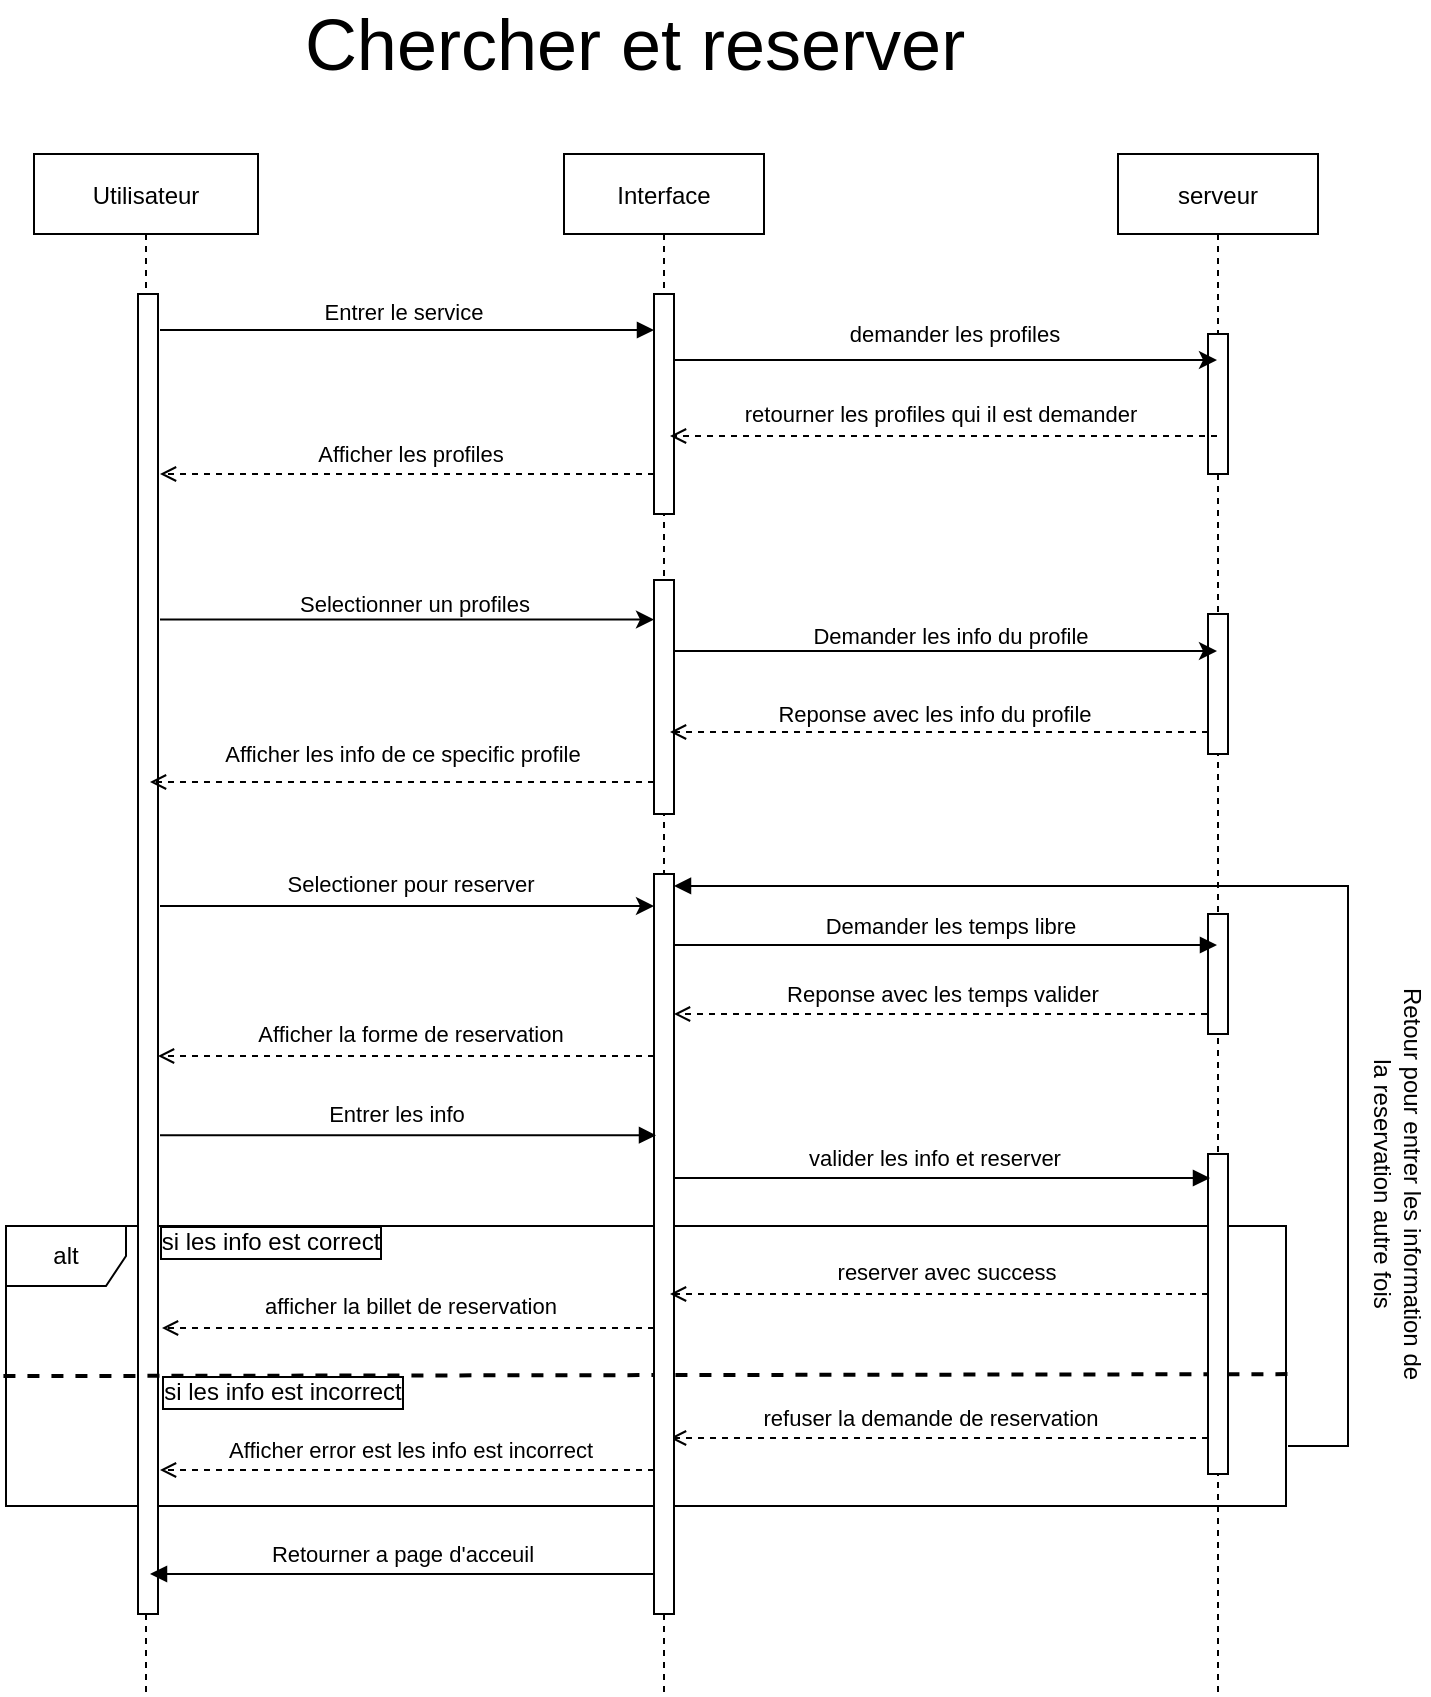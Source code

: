 <mxfile>
    <diagram id="kgpKYQtTHZ0yAKxKKP6v" name="Page-1">
        <mxGraphModel dx="788" dy="548" grid="1" gridSize="10" guides="1" tooltips="1" connect="1" arrows="1" fold="1" page="1" pageScale="1" pageWidth="850" pageHeight="1100" background="#ffffff" math="0" shadow="0">
            <root>
                <mxCell id="0"/>
                <mxCell id="1" parent="0"/>
                <mxCell id="7sLoJE0EAJ2kepvAm0Uv-5" value="Utilisateur" style="shape=umlLifeline;perimeter=lifelinePerimeter;container=1;collapsible=0;recursiveResize=0;rounded=0;shadow=0;strokeWidth=1;" parent="1" vertex="1">
                    <mxGeometry x="112" y="110" width="112" height="770" as="geometry"/>
                </mxCell>
                <mxCell id="7sLoJE0EAJ2kepvAm0Uv-40" value="alt" style="shape=umlFrame;whiteSpace=wrap;html=1;" parent="7sLoJE0EAJ2kepvAm0Uv-5" vertex="1">
                    <mxGeometry x="-14" y="536" width="640" height="140" as="geometry"/>
                </mxCell>
                <mxCell id="7sLoJE0EAJ2kepvAm0Uv-6" value="" style="points=[];perimeter=orthogonalPerimeter;rounded=0;shadow=0;strokeWidth=1;" parent="7sLoJE0EAJ2kepvAm0Uv-5" vertex="1">
                    <mxGeometry x="52" y="70" width="10" height="660" as="geometry"/>
                </mxCell>
                <mxCell id="7sLoJE0EAJ2kepvAm0Uv-44" value="" style="endArrow=none;dashed=1;html=1;rounded=0;entryX=1.003;entryY=0.529;entryDx=0;entryDy=0;entryPerimeter=0;strokeWidth=2;exitX=-0.002;exitY=0.536;exitDx=0;exitDy=0;exitPerimeter=0;" parent="7sLoJE0EAJ2kepvAm0Uv-5" source="7sLoJE0EAJ2kepvAm0Uv-40" target="7sLoJE0EAJ2kepvAm0Uv-40" edge="1">
                    <mxGeometry width="50" height="50" relative="1" as="geometry">
                        <mxPoint x="33" y="610" as="sourcePoint"/>
                        <mxPoint x="240" y="590" as="targetPoint"/>
                    </mxGeometry>
                </mxCell>
                <mxCell id="7sLoJE0EAJ2kepvAm0Uv-45" value="si les info est correct" style="text;html=1;strokeColor=none;fillColor=none;align=center;verticalAlign=middle;whiteSpace=wrap;rounded=0;labelBorderColor=default;" parent="7sLoJE0EAJ2kepvAm0Uv-5" vertex="1">
                    <mxGeometry x="46" y="529" width="145" height="30" as="geometry"/>
                </mxCell>
                <mxCell id="7sLoJE0EAJ2kepvAm0Uv-46" value="refuser la demande de reservation" style="edgeStyle=none;rounded=0;orthogonalLoop=1;jettySize=auto;html=1;entryX=0.8;entryY=0.647;entryDx=0;entryDy=0;entryPerimeter=0;endArrow=open;endFill=0;strokeWidth=1;dashed=1;" parent="7sLoJE0EAJ2kepvAm0Uv-5" edge="1">
                    <mxGeometry x="0.034" y="-10" relative="1" as="geometry">
                        <mxPoint x="587" y="642" as="sourcePoint"/>
                        <mxPoint x="318" y="642" as="targetPoint"/>
                        <mxPoint as="offset"/>
                    </mxGeometry>
                </mxCell>
                <mxCell id="7sLoJE0EAJ2kepvAm0Uv-8" value="Interface" style="shape=umlLifeline;perimeter=lifelinePerimeter;container=1;collapsible=0;recursiveResize=0;rounded=0;shadow=0;strokeWidth=1;" parent="1" vertex="1">
                    <mxGeometry x="377" y="110" width="100" height="770" as="geometry"/>
                </mxCell>
                <mxCell id="7sLoJE0EAJ2kepvAm0Uv-9" value="" style="points=[];perimeter=orthogonalPerimeter;rounded=0;shadow=0;strokeWidth=1;" parent="7sLoJE0EAJ2kepvAm0Uv-8" vertex="1">
                    <mxGeometry x="45" y="70" width="10" height="110" as="geometry"/>
                </mxCell>
                <mxCell id="7sLoJE0EAJ2kepvAm0Uv-30" value="" style="points=[];perimeter=orthogonalPerimeter;rounded=0;shadow=0;strokeWidth=1;" parent="7sLoJE0EAJ2kepvAm0Uv-8" vertex="1">
                    <mxGeometry x="45" y="360" width="10" height="370" as="geometry"/>
                </mxCell>
                <mxCell id="7sLoJE0EAJ2kepvAm0Uv-35" value="Reponse avec les temps valider" style="edgeStyle=none;rounded=0;orthogonalLoop=1;jettySize=auto;html=1;endArrow=open;endFill=0;dashed=1;" parent="7sLoJE0EAJ2kepvAm0Uv-8" edge="1">
                    <mxGeometry x="0.02" y="-10" relative="1" as="geometry">
                        <mxPoint x="327.5" y="430" as="sourcePoint"/>
                        <mxPoint x="55" y="430" as="targetPoint"/>
                        <mxPoint as="offset"/>
                    </mxGeometry>
                </mxCell>
                <mxCell id="7sLoJE0EAJ2kepvAm0Uv-49" value="afficher la billet de reservation" style="edgeStyle=none;rounded=0;orthogonalLoop=1;jettySize=auto;html=1;entryX=1.1;entryY=0.922;entryDx=0;entryDy=0;entryPerimeter=0;dashed=1;endArrow=open;endFill=0;strokeWidth=1;" parent="7sLoJE0EAJ2kepvAm0Uv-8" edge="1">
                    <mxGeometry x="-0.008" y="-11" relative="1" as="geometry">
                        <mxPoint x="45" y="587.0" as="sourcePoint"/>
                        <mxPoint x="-201" y="587.0" as="targetPoint"/>
                        <mxPoint as="offset"/>
                    </mxGeometry>
                </mxCell>
                <mxCell id="7sLoJE0EAJ2kepvAm0Uv-47" value="Afficher error est les info est incorrect" style="edgeStyle=none;rounded=0;orthogonalLoop=1;jettySize=auto;html=1;entryX=1;entryY=0.825;entryDx=0;entryDy=0;entryPerimeter=0;dashed=1;endArrow=open;endFill=0;strokeWidth=1;" parent="7sLoJE0EAJ2kepvAm0Uv-8" edge="1">
                    <mxGeometry x="-0.012" y="-10" relative="1" as="geometry">
                        <mxPoint x="45" y="658" as="sourcePoint"/>
                        <mxPoint x="-202" y="658" as="targetPoint"/>
                        <mxPoint as="offset"/>
                    </mxGeometry>
                </mxCell>
                <mxCell id="7sLoJE0EAJ2kepvAm0Uv-10" value="Entrer le service " style="verticalAlign=bottom;endArrow=block;entryX=0;entryY=0;shadow=0;strokeWidth=1;" parent="1" edge="1">
                    <mxGeometry relative="1" as="geometry">
                        <mxPoint x="175" y="198.0" as="sourcePoint"/>
                        <mxPoint x="422" y="198.0" as="targetPoint"/>
                    </mxGeometry>
                </mxCell>
                <mxCell id="7sLoJE0EAJ2kepvAm0Uv-11" value="serveur" style="shape=umlLifeline;perimeter=lifelinePerimeter;container=1;collapsible=0;recursiveResize=0;rounded=0;shadow=0;strokeWidth=1;" parent="1" vertex="1">
                    <mxGeometry x="654" y="110" width="100" height="770" as="geometry"/>
                </mxCell>
                <mxCell id="7sLoJE0EAJ2kepvAm0Uv-12" value="" style="points=[];perimeter=orthogonalPerimeter;rounded=0;shadow=0;strokeWidth=1;" parent="7sLoJE0EAJ2kepvAm0Uv-11" vertex="1">
                    <mxGeometry x="45" y="90" width="10" height="70" as="geometry"/>
                </mxCell>
                <mxCell id="7sLoJE0EAJ2kepvAm0Uv-26" value="" style="points=[];perimeter=orthogonalPerimeter;rounded=0;shadow=0;strokeWidth=1;" parent="7sLoJE0EAJ2kepvAm0Uv-11" vertex="1">
                    <mxGeometry x="45" y="230" width="10" height="70" as="geometry"/>
                </mxCell>
                <mxCell id="7sLoJE0EAJ2kepvAm0Uv-34" style="edgeStyle=none;rounded=0;orthogonalLoop=1;jettySize=auto;html=1;endArrow=open;endFill=0;" parent="7sLoJE0EAJ2kepvAm0Uv-11" source="7sLoJE0EAJ2kepvAm0Uv-32" target="7sLoJE0EAJ2kepvAm0Uv-11" edge="1">
                    <mxGeometry relative="1" as="geometry"/>
                </mxCell>
                <mxCell id="7sLoJE0EAJ2kepvAm0Uv-32" value="" style="points=[];perimeter=orthogonalPerimeter;rounded=0;shadow=0;strokeWidth=1;" parent="7sLoJE0EAJ2kepvAm0Uv-11" vertex="1">
                    <mxGeometry x="45" y="380" width="10" height="60" as="geometry"/>
                </mxCell>
                <mxCell id="7sLoJE0EAJ2kepvAm0Uv-38" value="" style="points=[];perimeter=orthogonalPerimeter;rounded=0;shadow=0;strokeWidth=1;" parent="7sLoJE0EAJ2kepvAm0Uv-11" vertex="1">
                    <mxGeometry x="45" y="500" width="10" height="160" as="geometry"/>
                </mxCell>
                <mxCell id="7sLoJE0EAJ2kepvAm0Uv-13" value="demander les profiles" style="rounded=0;orthogonalLoop=1;jettySize=auto;html=1;" parent="1" target="7sLoJE0EAJ2kepvAm0Uv-11" edge="1">
                    <mxGeometry x="0.031" y="13" relative="1" as="geometry">
                        <mxPoint x="432" y="213" as="sourcePoint"/>
                        <mxPoint x="640" y="213" as="targetPoint"/>
                        <mxPoint as="offset"/>
                    </mxGeometry>
                </mxCell>
                <mxCell id="7sLoJE0EAJ2kepvAm0Uv-14" value="retourner les profiles qui il est demander" style="edgeStyle=none;rounded=0;orthogonalLoop=1;jettySize=auto;html=1;endArrow=open;endFill=0;dashed=1;" parent="1" source="7sLoJE0EAJ2kepvAm0Uv-11" edge="1">
                    <mxGeometry x="0.017" y="-11" relative="1" as="geometry">
                        <mxPoint x="637" y="251" as="sourcePoint"/>
                        <mxPoint x="430" y="251" as="targetPoint"/>
                        <mxPoint as="offset"/>
                    </mxGeometry>
                </mxCell>
                <mxCell id="7sLoJE0EAJ2kepvAm0Uv-16" value="Afficher les profiles" style="edgeStyle=none;rounded=0;orthogonalLoop=1;jettySize=auto;html=1;dashed=1;endArrow=open;endFill=0;" parent="1" edge="1">
                    <mxGeometry x="-0.012" y="-10" relative="1" as="geometry">
                        <mxPoint x="422" y="270" as="sourcePoint"/>
                        <mxPoint x="175" y="270" as="targetPoint"/>
                        <mxPoint as="offset"/>
                    </mxGeometry>
                </mxCell>
                <mxCell id="7sLoJE0EAJ2kepvAm0Uv-21" style="edgeStyle=none;rounded=0;orthogonalLoop=1;jettySize=auto;html=1;entryX=1;entryY=0.5;entryDx=0;entryDy=0;dashed=1;endArrow=open;endFill=0;strokeWidth=1;" parent="1" edge="1">
                    <mxGeometry relative="1" as="geometry">
                        <mxPoint x="680" y="290" as="sourcePoint"/>
                        <mxPoint x="680" y="290" as="targetPoint"/>
                    </mxGeometry>
                </mxCell>
                <mxCell id="7sLoJE0EAJ2kepvAm0Uv-23" value="&lt;span style=&quot;font-size: 36px&quot;&gt;Chercher et reserver&lt;/span&gt;" style="text;html=1;strokeColor=none;fillColor=none;align=center;verticalAlign=middle;whiteSpace=wrap;rounded=0;labelBorderColor=none;" parent="1" vertex="1">
                    <mxGeometry x="220" y="40" width="385" height="30" as="geometry"/>
                </mxCell>
                <mxCell id="7sLoJE0EAJ2kepvAm0Uv-27" value="Demander les info du&amp;nbsp;profile" style="edgeStyle=none;rounded=0;orthogonalLoop=1;jettySize=auto;html=1;" parent="1" edge="1">
                    <mxGeometry x="0.017" y="9" relative="1" as="geometry">
                        <mxPoint x="432" y="358.5" as="sourcePoint"/>
                        <mxPoint x="703.5" y="358.5" as="targetPoint"/>
                        <mxPoint y="1" as="offset"/>
                    </mxGeometry>
                </mxCell>
                <mxCell id="7sLoJE0EAJ2kepvAm0Uv-29" value="Afficher les info de ce specific profile" style="edgeStyle=none;rounded=0;orthogonalLoop=1;jettySize=auto;html=1;dashed=1;endArrow=open;endFill=0;" parent="1" edge="1">
                    <mxGeometry y="-14" relative="1" as="geometry">
                        <mxPoint x="422" y="424.02" as="sourcePoint"/>
                        <mxPoint x="170" y="424" as="targetPoint"/>
                        <mxPoint as="offset"/>
                    </mxGeometry>
                </mxCell>
                <mxCell id="7sLoJE0EAJ2kepvAm0Uv-24" value="" style="points=[];perimeter=orthogonalPerimeter;rounded=0;shadow=0;strokeWidth=1;" parent="1" vertex="1">
                    <mxGeometry x="422" y="323" width="10" height="117" as="geometry"/>
                </mxCell>
                <mxCell id="7sLoJE0EAJ2kepvAm0Uv-25" value="Selectionner un profiles" style="rounded=0;orthogonalLoop=1;jettySize=auto;html=1;" parent="1" target="7sLoJE0EAJ2kepvAm0Uv-24" edge="1">
                    <mxGeometry x="0.025" y="8" relative="1" as="geometry">
                        <mxPoint x="175" y="342.753" as="sourcePoint"/>
                        <mxPoint x="419" y="342.753" as="targetPoint"/>
                        <mxPoint as="offset"/>
                    </mxGeometry>
                </mxCell>
                <mxCell id="7sLoJE0EAJ2kepvAm0Uv-28" value="Reponse avec les info du profile" style="edgeStyle=none;rounded=0;orthogonalLoop=1;jettySize=auto;html=1;dashed=1;endArrow=open;endFill=0;" parent="1" edge="1">
                    <mxGeometry x="0.02" y="-9" relative="1" as="geometry">
                        <mxPoint x="699" y="399" as="sourcePoint"/>
                        <mxPoint x="430" y="399" as="targetPoint"/>
                        <mxPoint as="offset"/>
                    </mxGeometry>
                </mxCell>
                <mxCell id="7sLoJE0EAJ2kepvAm0Uv-31" value="Selectioner pour reserver" style="edgeStyle=none;rounded=0;orthogonalLoop=1;jettySize=auto;html=1;" parent="1" edge="1">
                    <mxGeometry x="0.012" y="11" relative="1" as="geometry">
                        <mxPoint x="175" y="486" as="sourcePoint"/>
                        <mxPoint x="422" y="486" as="targetPoint"/>
                        <mxPoint as="offset"/>
                    </mxGeometry>
                </mxCell>
                <mxCell id="7sLoJE0EAJ2kepvAm0Uv-33" value="Demander les temps libre" style="edgeStyle=none;rounded=0;orthogonalLoop=1;jettySize=auto;html=1;endArrow=block;endFill=1;" parent="1" edge="1">
                    <mxGeometry x="0.017" y="11" relative="1" as="geometry">
                        <mxPoint x="432" y="505.5" as="sourcePoint"/>
                        <mxPoint x="703.5" y="505.5" as="targetPoint"/>
                        <mxPoint y="1" as="offset"/>
                    </mxGeometry>
                </mxCell>
                <mxCell id="7sLoJE0EAJ2kepvAm0Uv-36" value="Afficher la forme de reservation" style="edgeStyle=none;rounded=0;orthogonalLoop=1;jettySize=auto;html=1;dashed=1;endArrow=open;endFill=0;entryX=0.9;entryY=0.696;entryDx=0;entryDy=0;entryPerimeter=0;" parent="1" edge="1">
                    <mxGeometry x="-0.016" y="-11" relative="1" as="geometry">
                        <mxPoint x="422" y="561" as="sourcePoint"/>
                        <mxPoint x="174" y="561" as="targetPoint"/>
                        <mxPoint as="offset"/>
                    </mxGeometry>
                </mxCell>
                <mxCell id="7sLoJE0EAJ2kepvAm0Uv-37" value="Entrer les info" style="edgeStyle=none;rounded=0;orthogonalLoop=1;jettySize=auto;html=1;entryX=0.1;entryY=0.771;entryDx=0;entryDy=0;entryPerimeter=0;endArrow=block;endFill=1;" parent="1" edge="1">
                    <mxGeometry x="-0.053" y="11" relative="1" as="geometry">
                        <mxPoint x="175" y="600.62" as="sourcePoint"/>
                        <mxPoint x="423" y="600.62" as="targetPoint"/>
                        <mxPoint as="offset"/>
                    </mxGeometry>
                </mxCell>
                <mxCell id="7sLoJE0EAJ2kepvAm0Uv-39" value="valider les info et reserver" style="edgeStyle=none;rounded=0;orthogonalLoop=1;jettySize=auto;html=1;endArrow=block;endFill=1;" parent="1" edge="1">
                    <mxGeometry x="-0.03" y="10" relative="1" as="geometry">
                        <mxPoint x="432" y="622.03" as="sourcePoint"/>
                        <mxPoint x="700" y="622" as="targetPoint"/>
                        <mxPoint as="offset"/>
                    </mxGeometry>
                </mxCell>
                <mxCell id="7sLoJE0EAJ2kepvAm0Uv-48" value="reserver avec success" style="edgeStyle=none;rounded=0;orthogonalLoop=1;jettySize=auto;html=1;dashed=1;endArrow=open;endFill=0;strokeWidth=1;" parent="1" edge="1">
                    <mxGeometry x="-0.026" y="-11" relative="1" as="geometry">
                        <mxPoint x="699" y="680" as="sourcePoint"/>
                        <mxPoint x="430" y="680" as="targetPoint"/>
                        <mxPoint as="offset"/>
                    </mxGeometry>
                </mxCell>
                <mxCell id="7sLoJE0EAJ2kepvAm0Uv-50" value="Retourner a page d'acceuil" style="edgeStyle=none;rounded=0;orthogonalLoop=1;jettySize=auto;html=1;endArrow=block;endFill=1;strokeWidth=1;" parent="1" source="7sLoJE0EAJ2kepvAm0Uv-30" edge="1">
                    <mxGeometry y="-10" relative="1" as="geometry">
                        <mxPoint x="170" y="820" as="targetPoint"/>
                        <mxPoint as="offset"/>
                    </mxGeometry>
                </mxCell>
                <mxCell id="7sLoJE0EAJ2kepvAm0Uv-43" value="si les info est incorrect" style="text;html=1;strokeColor=none;fillColor=none;align=center;verticalAlign=middle;whiteSpace=wrap;rounded=0;labelBorderColor=default;" parent="1" vertex="1">
                    <mxGeometry x="164" y="714" width="145" height="30" as="geometry"/>
                </mxCell>
                <mxCell id="7sLoJE0EAJ2kepvAm0Uv-51" value="Retour pour entrer les information de la reservation autre fois" style="text;html=1;strokeColor=none;fillColor=none;align=center;verticalAlign=middle;whiteSpace=wrap;rounded=0;labelBorderColor=none;rotation=90;" parent="1" vertex="1">
                    <mxGeometry x="690" y="610" width="208" height="30" as="geometry"/>
                </mxCell>
                <mxCell id="7sLoJE0EAJ2kepvAm0Uv-53" style="edgeStyle=orthogonalEdgeStyle;rounded=0;orthogonalLoop=1;jettySize=auto;html=1;entryX=1.1;entryY=0.027;entryDx=0;entryDy=0;entryPerimeter=0;endArrow=block;endFill=1;strokeWidth=1;" parent="1" edge="1">
                    <mxGeometry relative="1" as="geometry">
                        <mxPoint x="739" y="756" as="sourcePoint"/>
                        <mxPoint x="432" y="475.99" as="targetPoint"/>
                        <Array as="points">
                            <mxPoint x="769" y="756"/>
                            <mxPoint x="769" y="476"/>
                        </Array>
                    </mxGeometry>
                </mxCell>
            </root>
        </mxGraphModel>
    </diagram>
</mxfile>